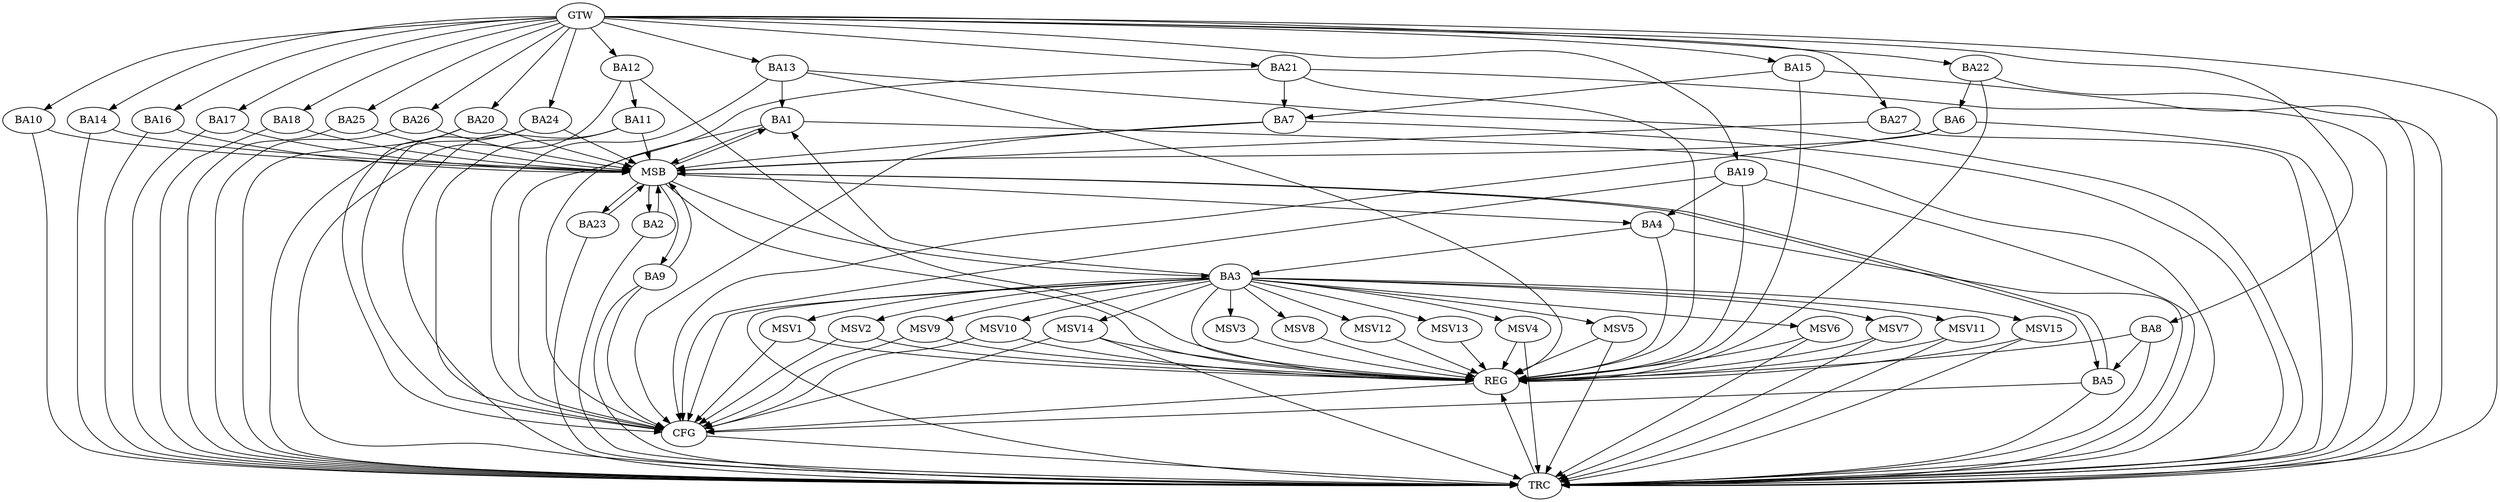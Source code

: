 strict digraph G {
  BA1 [ label="BA1" ];
  BA2 [ label="BA2" ];
  BA3 [ label="BA3" ];
  BA4 [ label="BA4" ];
  BA5 [ label="BA5" ];
  BA6 [ label="BA6" ];
  BA7 [ label="BA7" ];
  BA8 [ label="BA8" ];
  BA9 [ label="BA9" ];
  BA10 [ label="BA10" ];
  BA11 [ label="BA11" ];
  BA12 [ label="BA12" ];
  BA13 [ label="BA13" ];
  BA14 [ label="BA14" ];
  BA15 [ label="BA15" ];
  BA16 [ label="BA16" ];
  BA17 [ label="BA17" ];
  BA18 [ label="BA18" ];
  BA19 [ label="BA19" ];
  BA20 [ label="BA20" ];
  BA21 [ label="BA21" ];
  BA22 [ label="BA22" ];
  BA23 [ label="BA23" ];
  BA24 [ label="BA24" ];
  BA25 [ label="BA25" ];
  BA26 [ label="BA26" ];
  BA27 [ label="BA27" ];
  GTW [ label="GTW" ];
  REG [ label="REG" ];
  MSB [ label="MSB" ];
  CFG [ label="CFG" ];
  TRC [ label="TRC" ];
  MSV1 [ label="MSV1" ];
  MSV2 [ label="MSV2" ];
  MSV3 [ label="MSV3" ];
  MSV4 [ label="MSV4" ];
  MSV5 [ label="MSV5" ];
  MSV6 [ label="MSV6" ];
  MSV7 [ label="MSV7" ];
  MSV8 [ label="MSV8" ];
  MSV9 [ label="MSV9" ];
  MSV10 [ label="MSV10" ];
  MSV11 [ label="MSV11" ];
  MSV12 [ label="MSV12" ];
  MSV13 [ label="MSV13" ];
  MSV14 [ label="MSV14" ];
  MSV15 [ label="MSV15" ];
  BA3 -> BA1;
  BA4 -> BA3;
  BA8 -> BA5;
  BA12 -> BA11;
  BA13 -> BA1;
  BA15 -> BA7;
  BA19 -> BA4;
  BA21 -> BA7;
  BA22 -> BA6;
  GTW -> BA8;
  GTW -> BA10;
  GTW -> BA12;
  GTW -> BA13;
  GTW -> BA14;
  GTW -> BA15;
  GTW -> BA16;
  GTW -> BA17;
  GTW -> BA18;
  GTW -> BA19;
  GTW -> BA20;
  GTW -> BA21;
  GTW -> BA22;
  GTW -> BA24;
  GTW -> BA25;
  GTW -> BA26;
  GTW -> BA27;
  BA3 -> REG;
  BA4 -> REG;
  BA8 -> REG;
  BA12 -> REG;
  BA13 -> REG;
  BA15 -> REG;
  BA19 -> REG;
  BA21 -> REG;
  BA22 -> REG;
  BA1 -> MSB;
  MSB -> BA2;
  MSB -> REG;
  BA2 -> MSB;
  MSB -> BA1;
  BA5 -> MSB;
  MSB -> BA3;
  BA6 -> MSB;
  MSB -> BA5;
  BA7 -> MSB;
  MSB -> BA4;
  BA9 -> MSB;
  BA10 -> MSB;
  BA11 -> MSB;
  BA14 -> MSB;
  BA16 -> MSB;
  MSB -> BA9;
  BA17 -> MSB;
  BA18 -> MSB;
  BA20 -> MSB;
  BA23 -> MSB;
  BA24 -> MSB;
  BA25 -> MSB;
  BA26 -> MSB;
  MSB -> BA23;
  BA27 -> MSB;
  BA6 -> CFG;
  BA21 -> CFG;
  BA7 -> CFG;
  BA1 -> CFG;
  BA5 -> CFG;
  BA3 -> CFG;
  BA9 -> CFG;
  BA19 -> CFG;
  BA24 -> CFG;
  BA20 -> CFG;
  BA13 -> CFG;
  BA11 -> CFG;
  REG -> CFG;
  BA1 -> TRC;
  BA2 -> TRC;
  BA3 -> TRC;
  BA4 -> TRC;
  BA5 -> TRC;
  BA6 -> TRC;
  BA7 -> TRC;
  BA8 -> TRC;
  BA9 -> TRC;
  BA10 -> TRC;
  BA11 -> TRC;
  BA12 -> TRC;
  BA13 -> TRC;
  BA14 -> TRC;
  BA15 -> TRC;
  BA16 -> TRC;
  BA17 -> TRC;
  BA18 -> TRC;
  BA19 -> TRC;
  BA20 -> TRC;
  BA21 -> TRC;
  BA22 -> TRC;
  BA23 -> TRC;
  BA24 -> TRC;
  BA25 -> TRC;
  BA26 -> TRC;
  BA27 -> TRC;
  GTW -> TRC;
  CFG -> TRC;
  TRC -> REG;
  BA3 -> MSV1;
  BA3 -> MSV2;
  BA3 -> MSV3;
  BA3 -> MSV4;
  BA3 -> MSV5;
  MSV1 -> REG;
  MSV1 -> CFG;
  MSV2 -> REG;
  MSV2 -> CFG;
  MSV3 -> REG;
  MSV4 -> REG;
  MSV4 -> TRC;
  MSV5 -> REG;
  MSV5 -> TRC;
  BA3 -> MSV6;
  BA3 -> MSV7;
  MSV6 -> REG;
  MSV6 -> TRC;
  MSV7 -> REG;
  MSV7 -> TRC;
  BA3 -> MSV8;
  MSV8 -> REG;
  BA3 -> MSV9;
  MSV9 -> REG;
  MSV9 -> CFG;
  BA3 -> MSV10;
  BA3 -> MSV11;
  MSV10 -> REG;
  MSV10 -> CFG;
  MSV11 -> REG;
  MSV11 -> TRC;
  BA3 -> MSV12;
  MSV12 -> REG;
  BA3 -> MSV13;
  BA3 -> MSV14;
  MSV13 -> REG;
  MSV14 -> REG;
  MSV14 -> TRC;
  MSV14 -> CFG;
  BA3 -> MSV15;
  MSV15 -> REG;
  MSV15 -> TRC;
}
